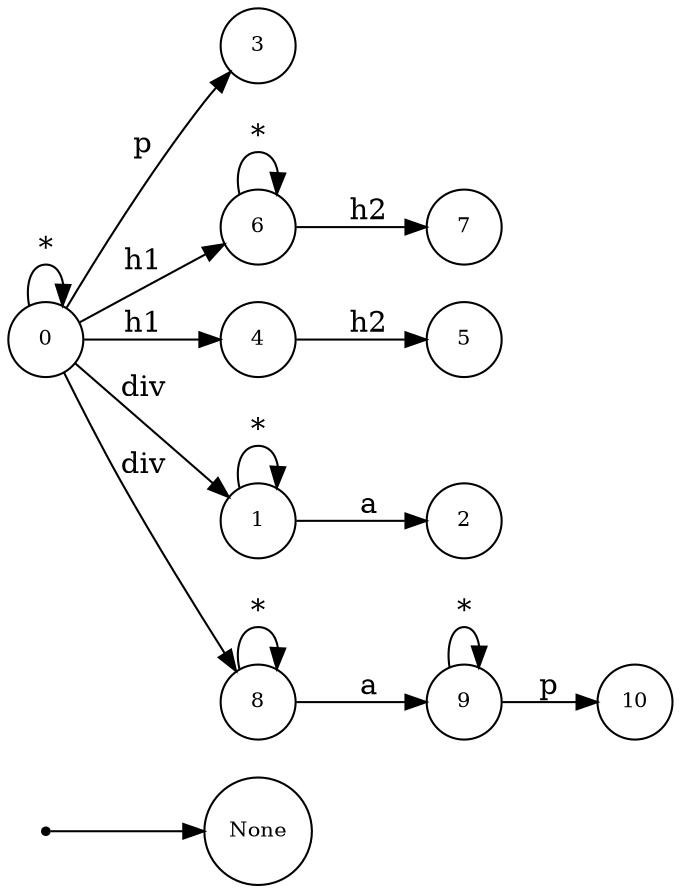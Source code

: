 digraph NFA {
  rankdir=LR;
  node [shape=circle, fontsize=10];
  __start [shape=point, label=""];
  __start -> None;
  9 [label="9"];
  2 [label="2"];
  3 [label="3"];
  5 [label="5"];
  7 [label="7"];
  6 [label="6"];
  4 [label="4"];
  0 [label="0"];
  1 [label="1"];
  8 [label="8"];
  10 [label="10"];
  { node [shape=doublecircle]; 2 3 5 7 10 }
  0 -> 0 [label="*"];
  0 -> 1 [label="div"];
  1 -> 1 [label="*"];
  1 -> 2 [label="a"];
  0 -> 3 [label="p"];
  0 -> 4 [label="h1"];
  4 -> 5 [label="h2"];
  0 -> 6 [label="h1"];
  6 -> 6 [label="*"];
  6 -> 7 [label="h2"];
  0 -> 8 [label="div"];
  8 -> 8 [label="*"];
  8 -> 9 [label="a"];
  9 -> 9 [label="*"];
  9 -> 10 [label="p"];
}
